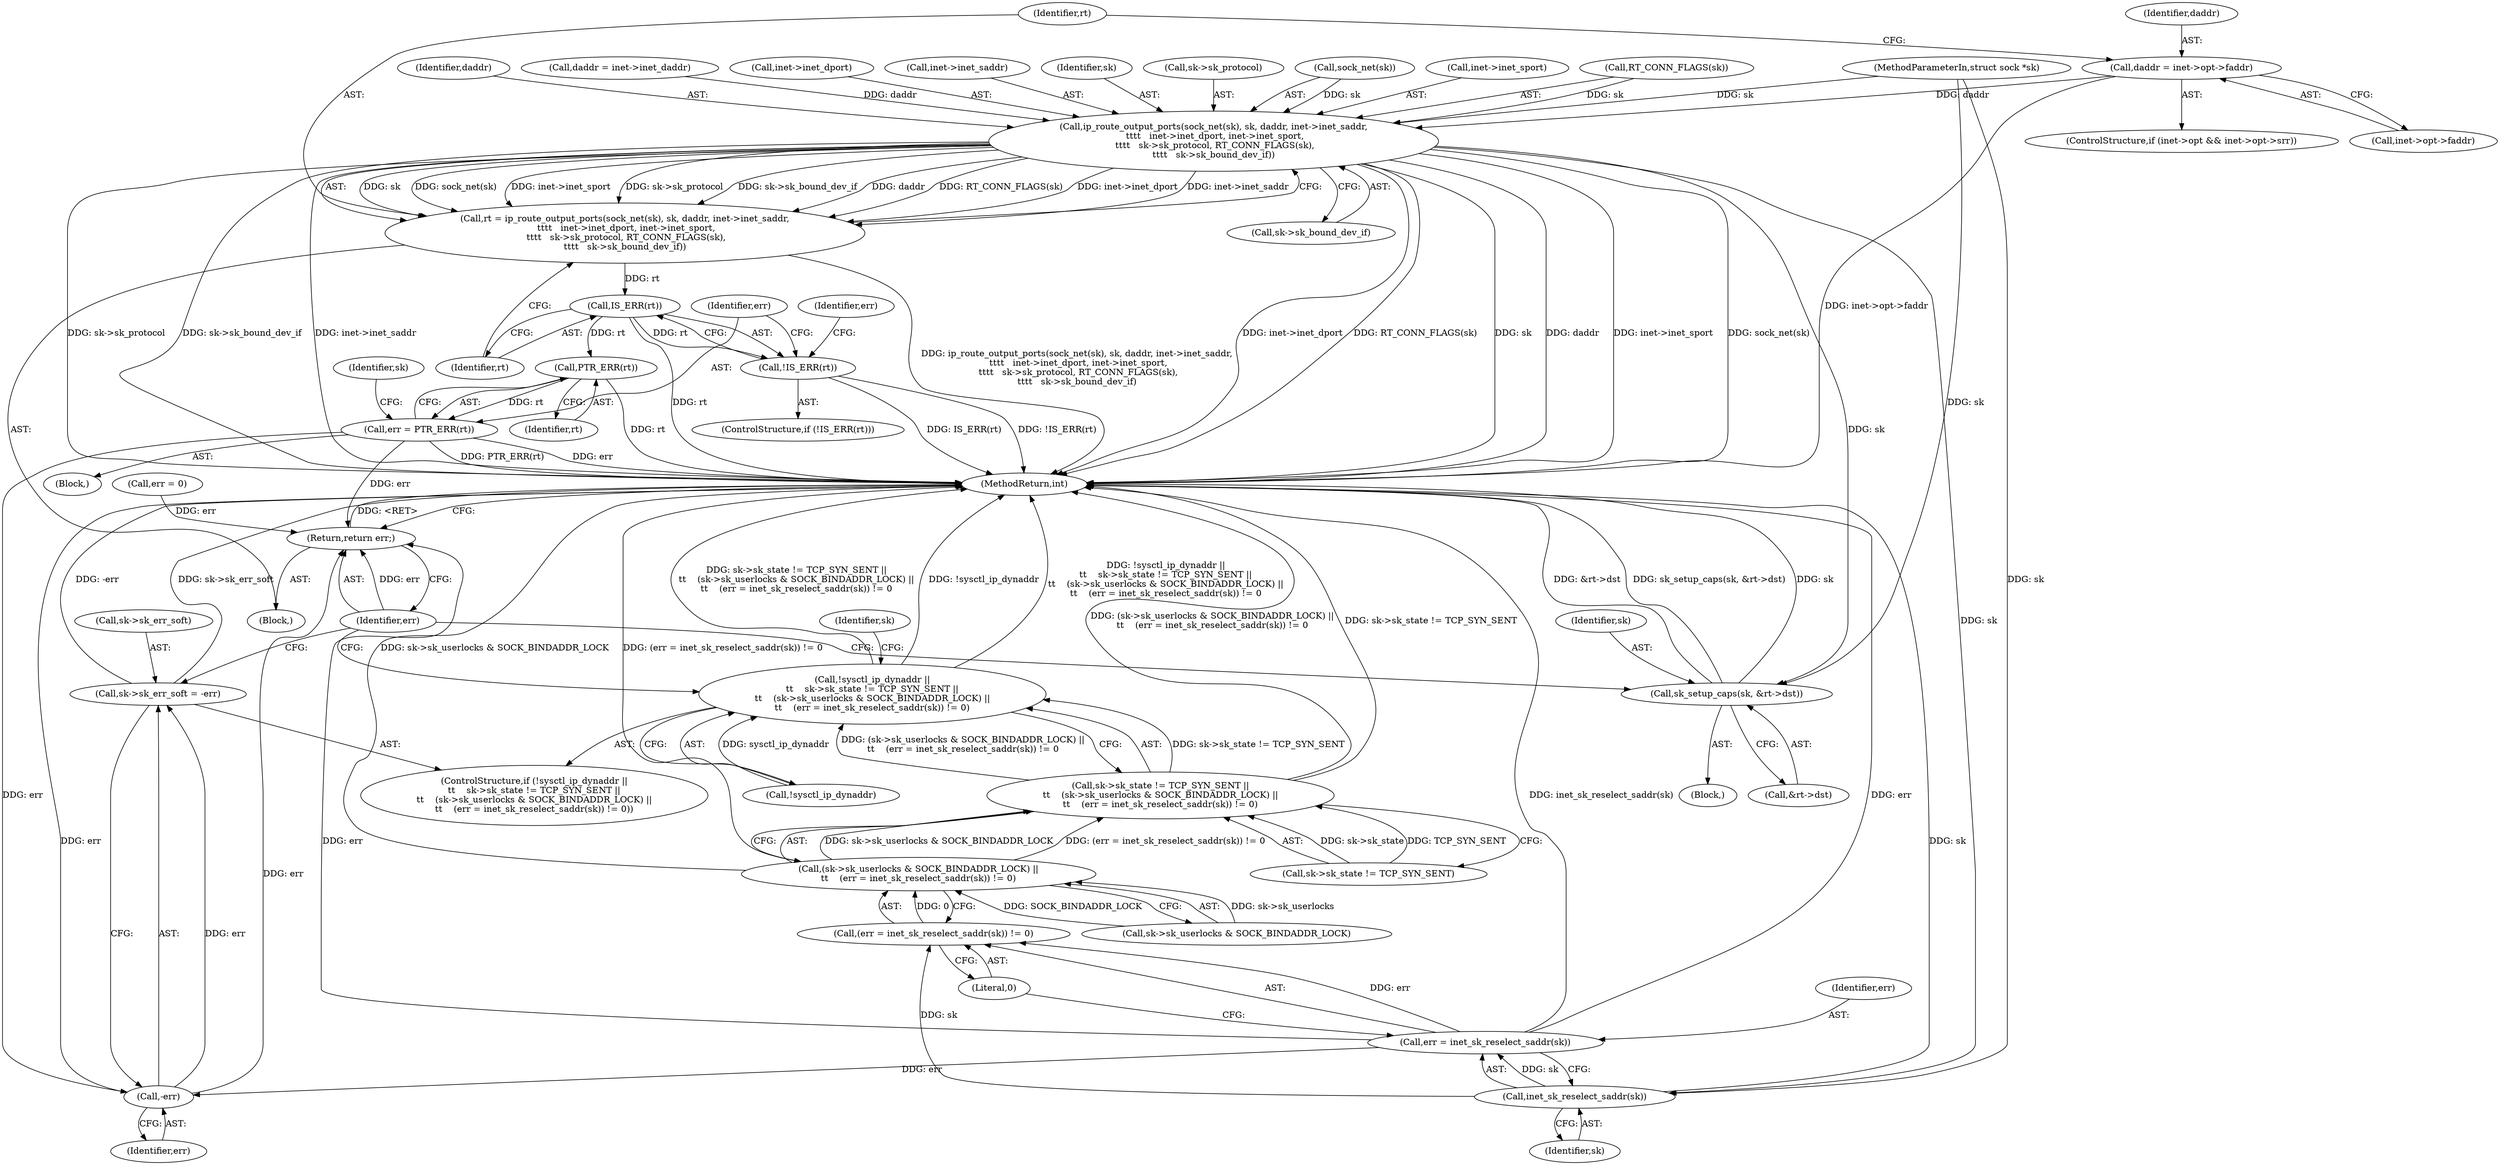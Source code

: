 digraph "1_linux_f6d8bd051c391c1c0458a30b2a7abcd939329259_2@del" {
"1000141" [label="(Call,daddr = inet->opt->faddr)"];
"1000150" [label="(Call,ip_route_output_ports(sock_net(sk), sk, daddr, inet->inet_saddr,\n \t\t\t\t   inet->inet_dport, inet->inet_sport,\n \t\t\t\t   sk->sk_protocol, RT_CONN_FLAGS(sk),\n\t\t\t\t   sk->sk_bound_dev_if))"];
"1000148" [label="(Call,rt = ip_route_output_ports(sock_net(sk), sk, daddr, inet->inet_saddr,\n \t\t\t\t   inet->inet_dport, inet->inet_sport,\n \t\t\t\t   sk->sk_protocol, RT_CONN_FLAGS(sk),\n\t\t\t\t   sk->sk_bound_dev_if))"];
"1000174" [label="(Call,IS_ERR(rt))"];
"1000173" [label="(Call,!IS_ERR(rt))"];
"1000190" [label="(Call,PTR_ERR(rt))"];
"1000188" [label="(Call,err = PTR_ERR(rt))"];
"1000223" [label="(Call,-err)"];
"1000219" [label="(Call,sk->sk_err_soft = -err)"];
"1000225" [label="(Return,return err;)"];
"1000180" [label="(Call,sk_setup_caps(sk, &rt->dst))"];
"1000216" [label="(Call,inet_sk_reselect_saddr(sk))"];
"1000213" [label="(Call,(err = inet_sk_reselect_saddr(sk)) != 0)"];
"1000207" [label="(Call,(sk->sk_userlocks & SOCK_BINDADDR_LOCK) ||\n\t\t    (err = inet_sk_reselect_saddr(sk)) != 0)"];
"1000201" [label="(Call,sk->sk_state != TCP_SYN_SENT ||\n\t\t    (sk->sk_userlocks & SOCK_BINDADDR_LOCK) ||\n\t\t    (err = inet_sk_reselect_saddr(sk)) != 0)"];
"1000198" [label="(Call,!sysctl_ip_dynaddr ||\n\t\t    sk->sk_state != TCP_SYN_SENT ||\n\t\t    (sk->sk_userlocks & SOCK_BINDADDR_LOCK) ||\n\t\t    (err = inet_sk_reselect_saddr(sk)) != 0)"];
"1000214" [label="(Call,err = inet_sk_reselect_saddr(sk))"];
"1000187" [label="(Block,)"];
"1000208" [label="(Call,sk->sk_userlocks & SOCK_BINDADDR_LOCK)"];
"1000149" [label="(Identifier,rt)"];
"1000173" [label="(Call,!IS_ERR(rt))"];
"1000190" [label="(Call,PTR_ERR(rt))"];
"1000131" [label="(ControlStructure,if (inet->opt && inet->opt->srr))"];
"1000215" [label="(Identifier,err)"];
"1000201" [label="(Call,sk->sk_state != TCP_SYN_SENT ||\n\t\t    (sk->sk_userlocks & SOCK_BINDADDR_LOCK) ||\n\t\t    (err = inet_sk_reselect_saddr(sk)) != 0)"];
"1000225" [label="(Return,return err;)"];
"1000169" [label="(Call,sk->sk_bound_dev_if)"];
"1000176" [label="(Block,)"];
"1000213" [label="(Call,(err = inet_sk_reselect_saddr(sk)) != 0)"];
"1000219" [label="(Call,sk->sk_err_soft = -err)"];
"1000218" [label="(Literal,0)"];
"1000202" [label="(Call,sk->sk_state != TCP_SYN_SENT)"];
"1000106" [label="(Block,)"];
"1000227" [label="(MethodReturn,int)"];
"1000172" [label="(ControlStructure,if (!IS_ERR(rt)))"];
"1000223" [label="(Call,-err)"];
"1000153" [label="(Identifier,sk)"];
"1000150" [label="(Call,ip_route_output_ports(sock_net(sk), sk, daddr, inet->inet_saddr,\n \t\t\t\t   inet->inet_dport, inet->inet_sport,\n \t\t\t\t   sk->sk_protocol, RT_CONN_FLAGS(sk),\n\t\t\t\t   sk->sk_bound_dev_if))"];
"1000189" [label="(Identifier,err)"];
"1000191" [label="(Identifier,rt)"];
"1000175" [label="(Identifier,rt)"];
"1000214" [label="(Call,err = inet_sk_reselect_saddr(sk))"];
"1000199" [label="(Call,!sysctl_ip_dynaddr)"];
"1000181" [label="(Identifier,sk)"];
"1000164" [label="(Call,sk->sk_protocol)"];
"1000151" [label="(Call,sock_net(sk))"];
"1000226" [label="(Identifier,err)"];
"1000161" [label="(Call,inet->inet_sport)"];
"1000167" [label="(Call,RT_CONN_FLAGS(sk))"];
"1000188" [label="(Call,err = PTR_ERR(rt))"];
"1000141" [label="(Call,daddr = inet->opt->faddr)"];
"1000217" [label="(Identifier,sk)"];
"1000198" [label="(Call,!sysctl_ip_dynaddr ||\n\t\t    sk->sk_state != TCP_SYN_SENT ||\n\t\t    (sk->sk_userlocks & SOCK_BINDADDR_LOCK) ||\n\t\t    (err = inet_sk_reselect_saddr(sk)) != 0)"];
"1000142" [label="(Identifier,daddr)"];
"1000154" [label="(Identifier,daddr)"];
"1000180" [label="(Call,sk_setup_caps(sk, &rt->dst))"];
"1000194" [label="(Identifier,sk)"];
"1000224" [label="(Identifier,err)"];
"1000105" [label="(MethodParameterIn,struct sock *sk)"];
"1000197" [label="(ControlStructure,if (!sysctl_ip_dynaddr ||\n\t\t    sk->sk_state != TCP_SYN_SENT ||\n\t\t    (sk->sk_userlocks & SOCK_BINDADDR_LOCK) ||\n\t\t    (err = inet_sk_reselect_saddr(sk)) != 0))"];
"1000148" [label="(Call,rt = ip_route_output_ports(sock_net(sk), sk, daddr, inet->inet_saddr,\n \t\t\t\t   inet->inet_dport, inet->inet_sport,\n \t\t\t\t   sk->sk_protocol, RT_CONN_FLAGS(sk),\n\t\t\t\t   sk->sk_bound_dev_if))"];
"1000221" [label="(Identifier,sk)"];
"1000126" [label="(Call,daddr = inet->inet_daddr)"];
"1000177" [label="(Call,err = 0)"];
"1000158" [label="(Call,inet->inet_dport)"];
"1000155" [label="(Call,inet->inet_saddr)"];
"1000143" [label="(Call,inet->opt->faddr)"];
"1000174" [label="(Call,IS_ERR(rt))"];
"1000178" [label="(Identifier,err)"];
"1000216" [label="(Call,inet_sk_reselect_saddr(sk))"];
"1000182" [label="(Call,&rt->dst)"];
"1000220" [label="(Call,sk->sk_err_soft)"];
"1000207" [label="(Call,(sk->sk_userlocks & SOCK_BINDADDR_LOCK) ||\n\t\t    (err = inet_sk_reselect_saddr(sk)) != 0)"];
"1000141" -> "1000131"  [label="AST: "];
"1000141" -> "1000143"  [label="CFG: "];
"1000142" -> "1000141"  [label="AST: "];
"1000143" -> "1000141"  [label="AST: "];
"1000149" -> "1000141"  [label="CFG: "];
"1000141" -> "1000227"  [label="DDG: inet->opt->faddr"];
"1000141" -> "1000150"  [label="DDG: daddr"];
"1000150" -> "1000148"  [label="AST: "];
"1000150" -> "1000169"  [label="CFG: "];
"1000151" -> "1000150"  [label="AST: "];
"1000153" -> "1000150"  [label="AST: "];
"1000154" -> "1000150"  [label="AST: "];
"1000155" -> "1000150"  [label="AST: "];
"1000158" -> "1000150"  [label="AST: "];
"1000161" -> "1000150"  [label="AST: "];
"1000164" -> "1000150"  [label="AST: "];
"1000167" -> "1000150"  [label="AST: "];
"1000169" -> "1000150"  [label="AST: "];
"1000148" -> "1000150"  [label="CFG: "];
"1000150" -> "1000227"  [label="DDG: sock_net(sk)"];
"1000150" -> "1000227"  [label="DDG: sk->sk_protocol"];
"1000150" -> "1000227"  [label="DDG: sk->sk_bound_dev_if"];
"1000150" -> "1000227"  [label="DDG: inet->inet_saddr"];
"1000150" -> "1000227"  [label="DDG: inet->inet_dport"];
"1000150" -> "1000227"  [label="DDG: RT_CONN_FLAGS(sk)"];
"1000150" -> "1000227"  [label="DDG: sk"];
"1000150" -> "1000227"  [label="DDG: daddr"];
"1000150" -> "1000227"  [label="DDG: inet->inet_sport"];
"1000150" -> "1000148"  [label="DDG: sk"];
"1000150" -> "1000148"  [label="DDG: sock_net(sk)"];
"1000150" -> "1000148"  [label="DDG: inet->inet_sport"];
"1000150" -> "1000148"  [label="DDG: sk->sk_protocol"];
"1000150" -> "1000148"  [label="DDG: sk->sk_bound_dev_if"];
"1000150" -> "1000148"  [label="DDG: daddr"];
"1000150" -> "1000148"  [label="DDG: RT_CONN_FLAGS(sk)"];
"1000150" -> "1000148"  [label="DDG: inet->inet_dport"];
"1000150" -> "1000148"  [label="DDG: inet->inet_saddr"];
"1000151" -> "1000150"  [label="DDG: sk"];
"1000167" -> "1000150"  [label="DDG: sk"];
"1000105" -> "1000150"  [label="DDG: sk"];
"1000126" -> "1000150"  [label="DDG: daddr"];
"1000150" -> "1000180"  [label="DDG: sk"];
"1000150" -> "1000216"  [label="DDG: sk"];
"1000148" -> "1000106"  [label="AST: "];
"1000149" -> "1000148"  [label="AST: "];
"1000175" -> "1000148"  [label="CFG: "];
"1000148" -> "1000227"  [label="DDG: ip_route_output_ports(sock_net(sk), sk, daddr, inet->inet_saddr,\n \t\t\t\t   inet->inet_dport, inet->inet_sport,\n \t\t\t\t   sk->sk_protocol, RT_CONN_FLAGS(sk),\n\t\t\t\t   sk->sk_bound_dev_if)"];
"1000148" -> "1000174"  [label="DDG: rt"];
"1000174" -> "1000173"  [label="AST: "];
"1000174" -> "1000175"  [label="CFG: "];
"1000175" -> "1000174"  [label="AST: "];
"1000173" -> "1000174"  [label="CFG: "];
"1000174" -> "1000227"  [label="DDG: rt"];
"1000174" -> "1000173"  [label="DDG: rt"];
"1000174" -> "1000190"  [label="DDG: rt"];
"1000173" -> "1000172"  [label="AST: "];
"1000178" -> "1000173"  [label="CFG: "];
"1000189" -> "1000173"  [label="CFG: "];
"1000173" -> "1000227"  [label="DDG: !IS_ERR(rt)"];
"1000173" -> "1000227"  [label="DDG: IS_ERR(rt)"];
"1000190" -> "1000188"  [label="AST: "];
"1000190" -> "1000191"  [label="CFG: "];
"1000191" -> "1000190"  [label="AST: "];
"1000188" -> "1000190"  [label="CFG: "];
"1000190" -> "1000227"  [label="DDG: rt"];
"1000190" -> "1000188"  [label="DDG: rt"];
"1000188" -> "1000187"  [label="AST: "];
"1000189" -> "1000188"  [label="AST: "];
"1000194" -> "1000188"  [label="CFG: "];
"1000188" -> "1000227"  [label="DDG: PTR_ERR(rt)"];
"1000188" -> "1000227"  [label="DDG: err"];
"1000188" -> "1000223"  [label="DDG: err"];
"1000188" -> "1000225"  [label="DDG: err"];
"1000223" -> "1000219"  [label="AST: "];
"1000223" -> "1000224"  [label="CFG: "];
"1000224" -> "1000223"  [label="AST: "];
"1000219" -> "1000223"  [label="CFG: "];
"1000223" -> "1000227"  [label="DDG: err"];
"1000223" -> "1000219"  [label="DDG: err"];
"1000214" -> "1000223"  [label="DDG: err"];
"1000223" -> "1000225"  [label="DDG: err"];
"1000219" -> "1000197"  [label="AST: "];
"1000220" -> "1000219"  [label="AST: "];
"1000226" -> "1000219"  [label="CFG: "];
"1000219" -> "1000227"  [label="DDG: -err"];
"1000219" -> "1000227"  [label="DDG: sk->sk_err_soft"];
"1000225" -> "1000106"  [label="AST: "];
"1000225" -> "1000226"  [label="CFG: "];
"1000226" -> "1000225"  [label="AST: "];
"1000227" -> "1000225"  [label="CFG: "];
"1000225" -> "1000227"  [label="DDG: <RET>"];
"1000226" -> "1000225"  [label="DDG: err"];
"1000177" -> "1000225"  [label="DDG: err"];
"1000214" -> "1000225"  [label="DDG: err"];
"1000180" -> "1000176"  [label="AST: "];
"1000180" -> "1000182"  [label="CFG: "];
"1000181" -> "1000180"  [label="AST: "];
"1000182" -> "1000180"  [label="AST: "];
"1000226" -> "1000180"  [label="CFG: "];
"1000180" -> "1000227"  [label="DDG: sk"];
"1000180" -> "1000227"  [label="DDG: &rt->dst"];
"1000180" -> "1000227"  [label="DDG: sk_setup_caps(sk, &rt->dst)"];
"1000105" -> "1000180"  [label="DDG: sk"];
"1000216" -> "1000214"  [label="AST: "];
"1000216" -> "1000217"  [label="CFG: "];
"1000217" -> "1000216"  [label="AST: "];
"1000214" -> "1000216"  [label="CFG: "];
"1000216" -> "1000227"  [label="DDG: sk"];
"1000216" -> "1000213"  [label="DDG: sk"];
"1000216" -> "1000214"  [label="DDG: sk"];
"1000105" -> "1000216"  [label="DDG: sk"];
"1000213" -> "1000207"  [label="AST: "];
"1000213" -> "1000218"  [label="CFG: "];
"1000214" -> "1000213"  [label="AST: "];
"1000218" -> "1000213"  [label="AST: "];
"1000207" -> "1000213"  [label="CFG: "];
"1000213" -> "1000207"  [label="DDG: 0"];
"1000214" -> "1000213"  [label="DDG: err"];
"1000207" -> "1000201"  [label="AST: "];
"1000207" -> "1000208"  [label="CFG: "];
"1000208" -> "1000207"  [label="AST: "];
"1000201" -> "1000207"  [label="CFG: "];
"1000207" -> "1000227"  [label="DDG: sk->sk_userlocks & SOCK_BINDADDR_LOCK"];
"1000207" -> "1000227"  [label="DDG: (err = inet_sk_reselect_saddr(sk)) != 0"];
"1000207" -> "1000201"  [label="DDG: sk->sk_userlocks & SOCK_BINDADDR_LOCK"];
"1000207" -> "1000201"  [label="DDG: (err = inet_sk_reselect_saddr(sk)) != 0"];
"1000208" -> "1000207"  [label="DDG: sk->sk_userlocks"];
"1000208" -> "1000207"  [label="DDG: SOCK_BINDADDR_LOCK"];
"1000201" -> "1000198"  [label="AST: "];
"1000201" -> "1000202"  [label="CFG: "];
"1000202" -> "1000201"  [label="AST: "];
"1000198" -> "1000201"  [label="CFG: "];
"1000201" -> "1000227"  [label="DDG: (sk->sk_userlocks & SOCK_BINDADDR_LOCK) ||\n\t\t    (err = inet_sk_reselect_saddr(sk)) != 0"];
"1000201" -> "1000227"  [label="DDG: sk->sk_state != TCP_SYN_SENT"];
"1000201" -> "1000198"  [label="DDG: sk->sk_state != TCP_SYN_SENT"];
"1000201" -> "1000198"  [label="DDG: (sk->sk_userlocks & SOCK_BINDADDR_LOCK) ||\n\t\t    (err = inet_sk_reselect_saddr(sk)) != 0"];
"1000202" -> "1000201"  [label="DDG: sk->sk_state"];
"1000202" -> "1000201"  [label="DDG: TCP_SYN_SENT"];
"1000198" -> "1000197"  [label="AST: "];
"1000198" -> "1000199"  [label="CFG: "];
"1000199" -> "1000198"  [label="AST: "];
"1000221" -> "1000198"  [label="CFG: "];
"1000226" -> "1000198"  [label="CFG: "];
"1000198" -> "1000227"  [label="DDG: sk->sk_state != TCP_SYN_SENT ||\n\t\t    (sk->sk_userlocks & SOCK_BINDADDR_LOCK) ||\n\t\t    (err = inet_sk_reselect_saddr(sk)) != 0"];
"1000198" -> "1000227"  [label="DDG: !sysctl_ip_dynaddr"];
"1000198" -> "1000227"  [label="DDG: !sysctl_ip_dynaddr ||\n\t\t    sk->sk_state != TCP_SYN_SENT ||\n\t\t    (sk->sk_userlocks & SOCK_BINDADDR_LOCK) ||\n\t\t    (err = inet_sk_reselect_saddr(sk)) != 0"];
"1000199" -> "1000198"  [label="DDG: sysctl_ip_dynaddr"];
"1000215" -> "1000214"  [label="AST: "];
"1000218" -> "1000214"  [label="CFG: "];
"1000214" -> "1000227"  [label="DDG: inet_sk_reselect_saddr(sk)"];
"1000214" -> "1000227"  [label="DDG: err"];
}
